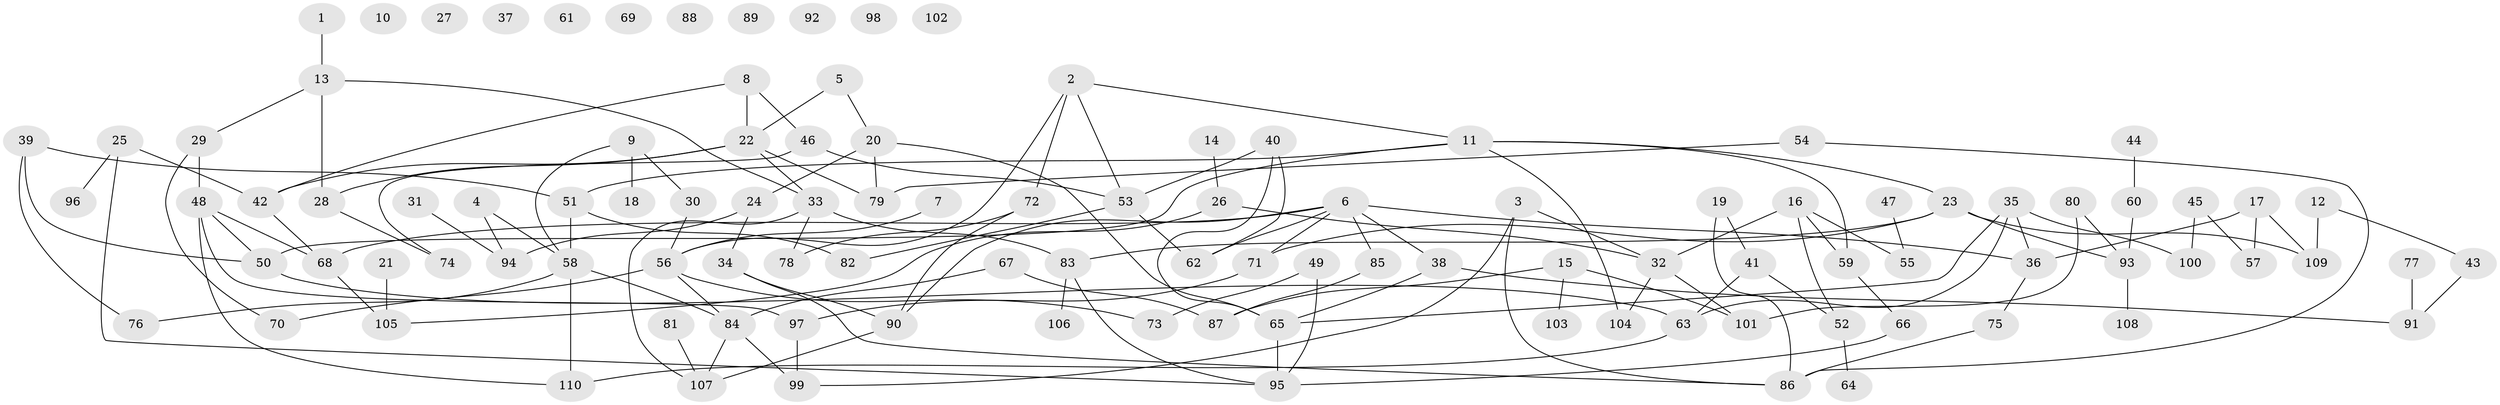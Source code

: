 // Generated by graph-tools (version 1.1) at 2025/00/03/09/25 03:00:45]
// undirected, 110 vertices, 147 edges
graph export_dot {
graph [start="1"]
  node [color=gray90,style=filled];
  1;
  2;
  3;
  4;
  5;
  6;
  7;
  8;
  9;
  10;
  11;
  12;
  13;
  14;
  15;
  16;
  17;
  18;
  19;
  20;
  21;
  22;
  23;
  24;
  25;
  26;
  27;
  28;
  29;
  30;
  31;
  32;
  33;
  34;
  35;
  36;
  37;
  38;
  39;
  40;
  41;
  42;
  43;
  44;
  45;
  46;
  47;
  48;
  49;
  50;
  51;
  52;
  53;
  54;
  55;
  56;
  57;
  58;
  59;
  60;
  61;
  62;
  63;
  64;
  65;
  66;
  67;
  68;
  69;
  70;
  71;
  72;
  73;
  74;
  75;
  76;
  77;
  78;
  79;
  80;
  81;
  82;
  83;
  84;
  85;
  86;
  87;
  88;
  89;
  90;
  91;
  92;
  93;
  94;
  95;
  96;
  97;
  98;
  99;
  100;
  101;
  102;
  103;
  104;
  105;
  106;
  107;
  108;
  109;
  110;
  1 -- 13;
  2 -- 11;
  2 -- 53;
  2 -- 56;
  2 -- 72;
  3 -- 32;
  3 -- 86;
  3 -- 99;
  4 -- 58;
  4 -- 94;
  5 -- 20;
  5 -- 22;
  6 -- 36;
  6 -- 38;
  6 -- 62;
  6 -- 68;
  6 -- 71;
  6 -- 85;
  6 -- 90;
  7 -- 56;
  8 -- 22;
  8 -- 42;
  8 -- 46;
  9 -- 18;
  9 -- 30;
  9 -- 58;
  11 -- 23;
  11 -- 50;
  11 -- 51;
  11 -- 59;
  11 -- 104;
  12 -- 43;
  12 -- 109;
  13 -- 28;
  13 -- 29;
  13 -- 33;
  14 -- 26;
  15 -- 87;
  15 -- 101;
  15 -- 103;
  16 -- 32;
  16 -- 52;
  16 -- 55;
  16 -- 59;
  17 -- 36;
  17 -- 57;
  17 -- 109;
  19 -- 41;
  19 -- 86;
  20 -- 24;
  20 -- 65;
  20 -- 79;
  21 -- 105;
  22 -- 28;
  22 -- 33;
  22 -- 42;
  22 -- 79;
  23 -- 71;
  23 -- 83;
  23 -- 93;
  23 -- 109;
  24 -- 34;
  24 -- 94;
  25 -- 42;
  25 -- 95;
  25 -- 96;
  26 -- 32;
  26 -- 105;
  28 -- 74;
  29 -- 48;
  29 -- 70;
  30 -- 56;
  31 -- 94;
  32 -- 101;
  32 -- 104;
  33 -- 78;
  33 -- 83;
  33 -- 107;
  34 -- 86;
  34 -- 90;
  35 -- 36;
  35 -- 63;
  35 -- 65;
  35 -- 100;
  36 -- 75;
  38 -- 65;
  38 -- 91;
  39 -- 50;
  39 -- 51;
  39 -- 76;
  40 -- 53;
  40 -- 62;
  40 -- 65;
  41 -- 52;
  41 -- 63;
  42 -- 68;
  43 -- 91;
  44 -- 60;
  45 -- 57;
  45 -- 100;
  46 -- 53;
  46 -- 74;
  47 -- 55;
  48 -- 50;
  48 -- 68;
  48 -- 97;
  48 -- 110;
  49 -- 73;
  49 -- 95;
  50 -- 63;
  51 -- 58;
  51 -- 82;
  52 -- 64;
  53 -- 62;
  53 -- 82;
  54 -- 79;
  54 -- 86;
  56 -- 70;
  56 -- 73;
  56 -- 84;
  58 -- 76;
  58 -- 84;
  58 -- 110;
  59 -- 66;
  60 -- 93;
  63 -- 110;
  65 -- 95;
  66 -- 95;
  67 -- 84;
  67 -- 87;
  68 -- 105;
  71 -- 97;
  72 -- 78;
  72 -- 90;
  75 -- 86;
  77 -- 91;
  80 -- 93;
  80 -- 101;
  81 -- 107;
  83 -- 95;
  83 -- 106;
  84 -- 99;
  84 -- 107;
  85 -- 87;
  90 -- 107;
  93 -- 108;
  97 -- 99;
}
